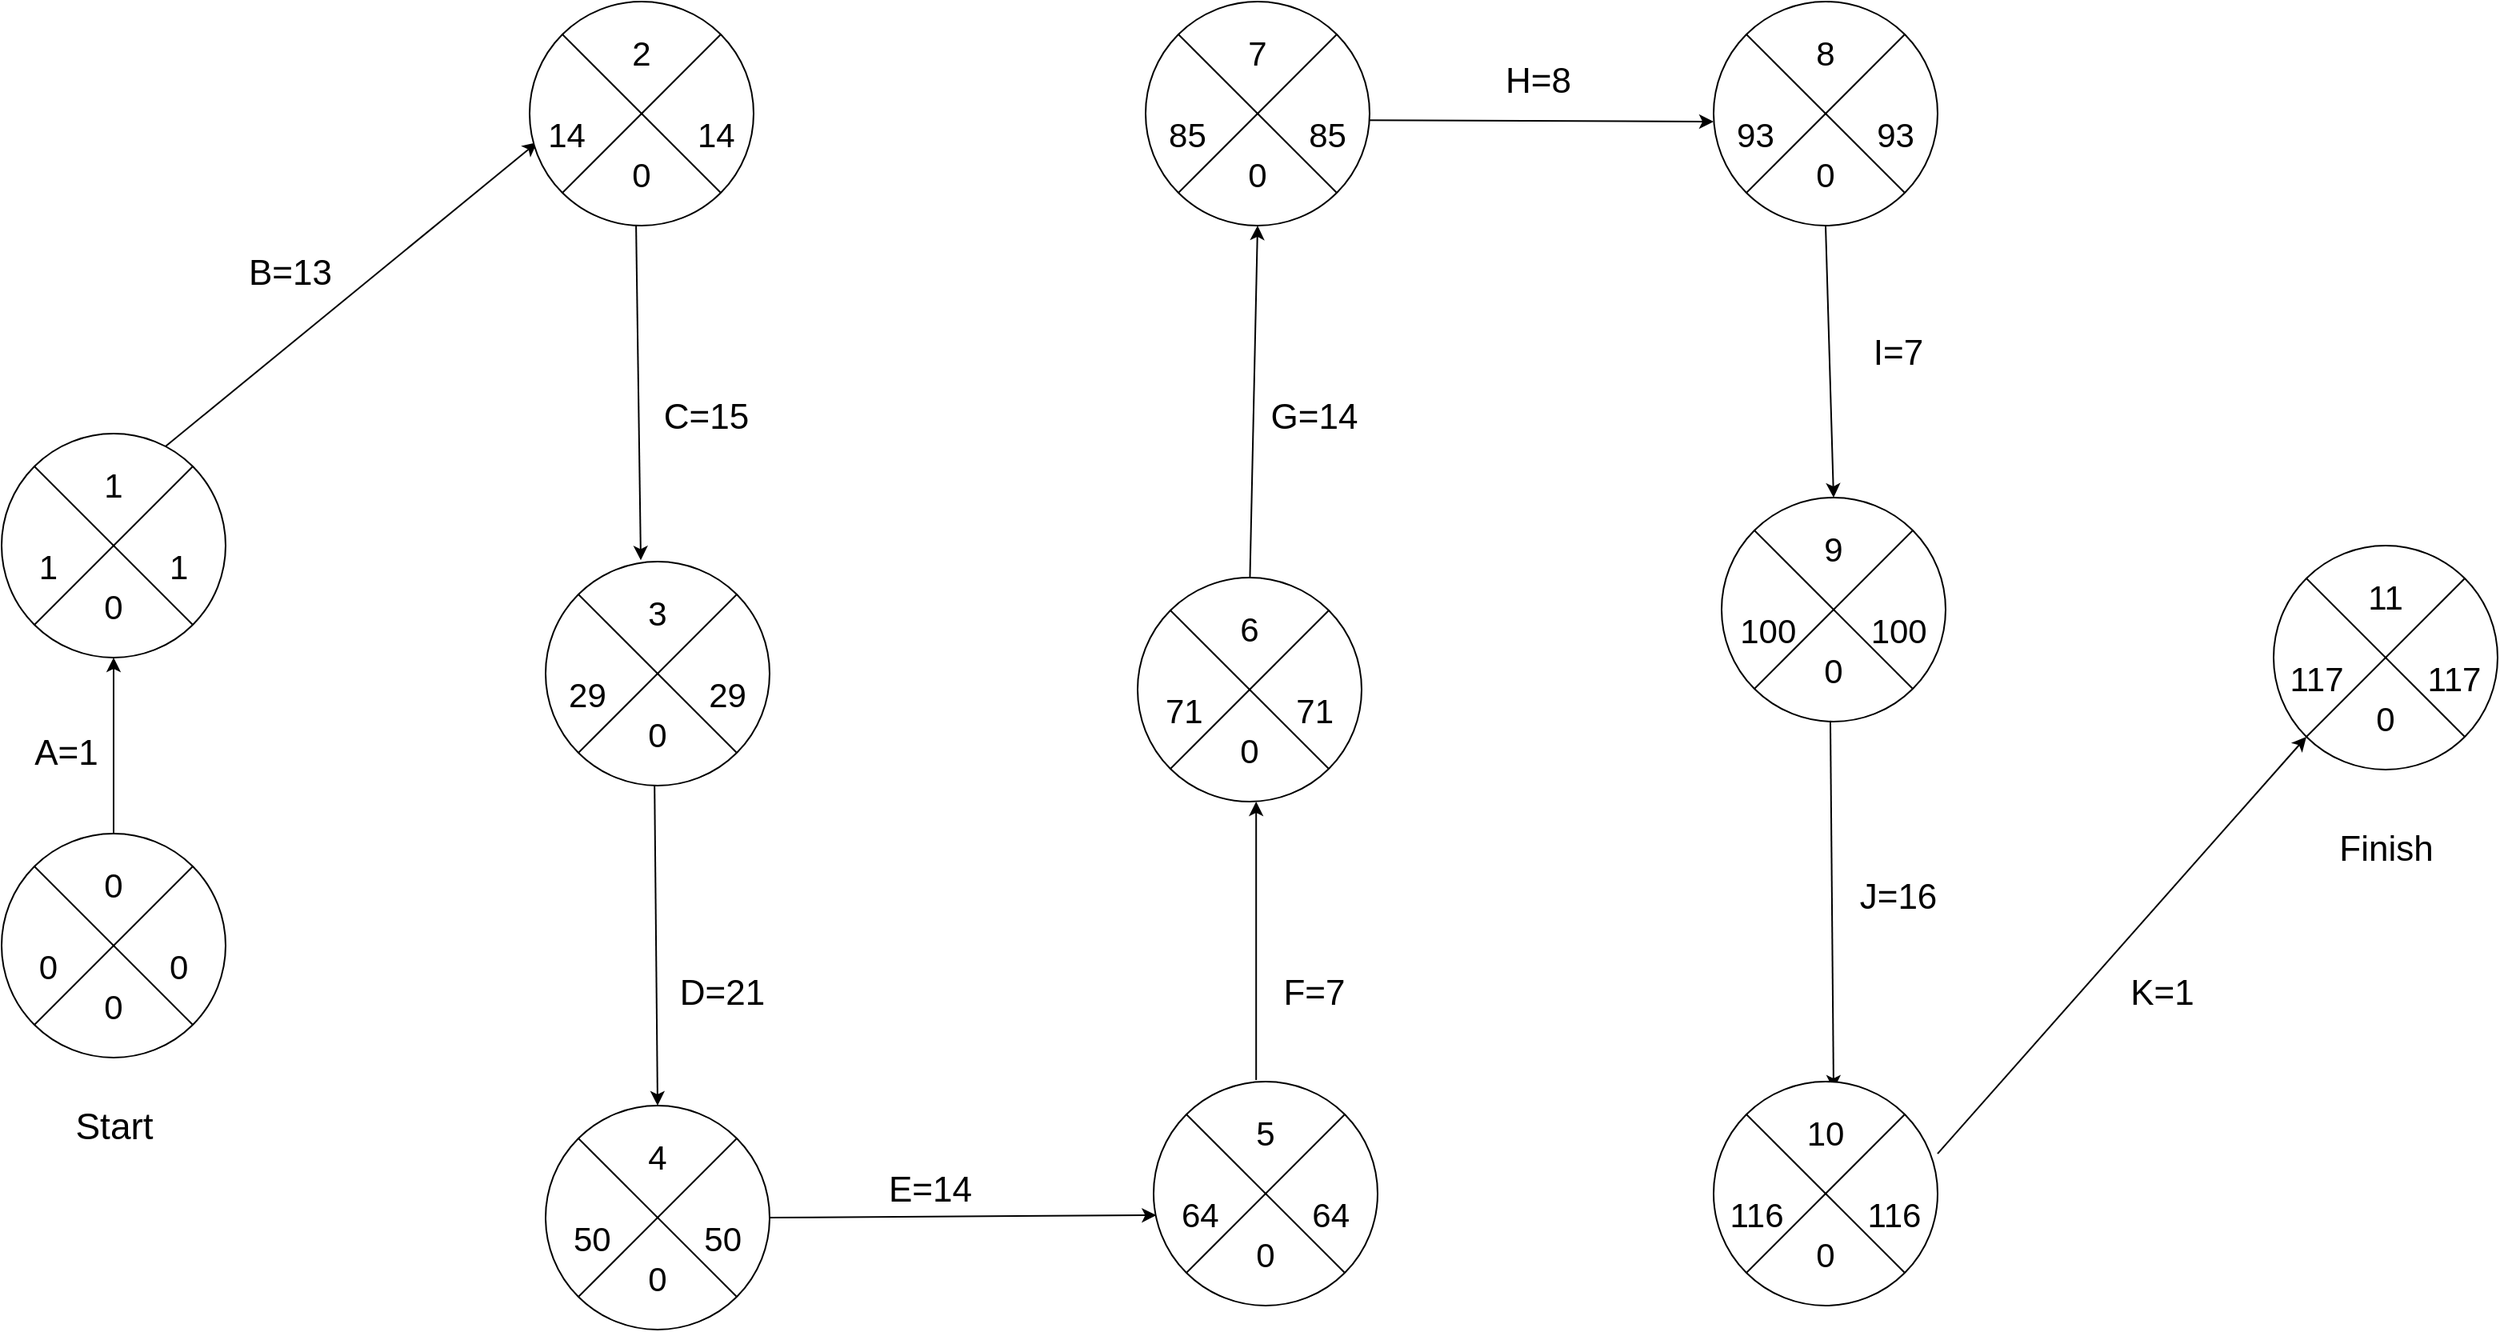 <mxfile version="22.0.1" type="device">
  <diagram name="Page-1" id="ff44883e-f642-bcb2-894b-16b3d25a3f0b">
    <mxGraphModel dx="1469" dy="1035" grid="1" gridSize="10" guides="1" tooltips="1" connect="1" arrows="1" fold="1" page="1" pageScale="1.5" pageWidth="1169" pageHeight="826" background="none" math="0" shadow="0">
      <root>
        <mxCell id="0" style=";html=1;" />
        <mxCell id="1" style=";html=1;" parent="0" />
        <mxCell id="i1qR030Ng2jJwy4FZJ-T-352" value="" style="endArrow=classic;html=1;rounded=0;entryX=0.036;entryY=0.677;entryDx=0;entryDy=0;entryPerimeter=0;" parent="1" edge="1">
          <mxGeometry width="50" height="50" relative="1" as="geometry">
            <mxPoint x="140" y="400" as="sourcePoint" />
            <mxPoint x="374.68" y="208.01" as="targetPoint" />
          </mxGeometry>
        </mxCell>
        <mxCell id="i1qR030Ng2jJwy4FZJ-T-353" value="" style="endArrow=classic;html=1;rounded=0;exitX=0.483;exitY=1.18;exitDx=0;exitDy=0;exitPerimeter=0;entryX=0.425;entryY=-0.006;entryDx=0;entryDy=0;entryPerimeter=0;" parent="1" edge="1" target="PAvH2s96CFHFJRfZWB-7-39">
          <mxGeometry width="50" height="50" relative="1" as="geometry">
            <mxPoint x="436.41" y="250.0" as="sourcePoint" />
            <mxPoint x="445" y="470" as="targetPoint" />
          </mxGeometry>
        </mxCell>
        <mxCell id="i1qR030Ng2jJwy4FZJ-T-354" value="" style="endArrow=classic;html=1;rounded=0;exitX=0.475;exitY=1.205;exitDx=0;exitDy=0;exitPerimeter=0;entryX=0.5;entryY=0;entryDx=0;entryDy=0;entryPerimeter=0;" parent="1" edge="1" target="PAvH2s96CFHFJRfZWB-7-42">
          <mxGeometry width="50" height="50" relative="1" as="geometry">
            <mxPoint x="448" y="600.0" as="sourcePoint" />
            <mxPoint x="445" y="810" as="targetPoint" />
          </mxGeometry>
        </mxCell>
        <mxCell id="i1qR030Ng2jJwy4FZJ-T-355" value="" style="endArrow=classic;html=1;rounded=0;entryX=0.013;entryY=0.604;entryDx=0;entryDy=0;entryPerimeter=0;exitX=1;exitY=0.5;exitDx=0;exitDy=0;" parent="1" edge="1" source="PAvH2s96CFHFJRfZWB-7-42">
          <mxGeometry width="50" height="50" relative="1" as="geometry">
            <mxPoint x="510" y="874.09" as="sourcePoint" />
            <mxPoint x="761.69" y="878.52" as="targetPoint" />
          </mxGeometry>
        </mxCell>
        <mxCell id="i1qR030Ng2jJwy4FZJ-T-356" value="" style="endArrow=classic;html=1;rounded=0;entryX=0.45;entryY=1.325;entryDx=0;entryDy=0;entryPerimeter=0;" parent="1" edge="1">
          <mxGeometry width="50" height="50" relative="1" as="geometry">
            <mxPoint x="824.09" y="794" as="sourcePoint" />
            <mxPoint x="824.09" y="620.0" as="targetPoint" />
          </mxGeometry>
        </mxCell>
        <mxCell id="i1qR030Ng2jJwy4FZJ-T-357" value="" style="endArrow=classic;html=1;rounded=0;entryX=0.5;entryY=1;entryDx=0;entryDy=0;" parent="1" edge="1">
          <mxGeometry width="50" height="50" relative="1" as="geometry">
            <mxPoint x="820" y="490" as="sourcePoint" />
            <mxPoint x="825" y="260" as="targetPoint" />
          </mxGeometry>
        </mxCell>
        <mxCell id="i1qR030Ng2jJwy4FZJ-T-358" value="" style="endArrow=classic;html=1;rounded=0;entryX=0;entryY=0.5;entryDx=0;entryDy=0;" parent="1" edge="1">
          <mxGeometry width="50" height="50" relative="1" as="geometry">
            <mxPoint x="890" y="194.09" as="sourcePoint" />
            <mxPoint x="1110.0" y="195" as="targetPoint" />
          </mxGeometry>
        </mxCell>
        <mxCell id="i1qR030Ng2jJwy4FZJ-T-359" value="" style="endArrow=classic;html=1;rounded=0;exitX=0.525;exitY=1.2;exitDx=0;exitDy=0;exitPerimeter=0;entryX=0.5;entryY=0;entryDx=0;entryDy=0;" parent="1" edge="1">
          <mxGeometry width="50" height="50" relative="1" as="geometry">
            <mxPoint x="1180" y="260" as="sourcePoint" />
            <mxPoint x="1185" y="430" as="targetPoint" />
          </mxGeometry>
        </mxCell>
        <mxCell id="i1qR030Ng2jJwy4FZJ-T-360" value="" style="endArrow=classic;html=1;rounded=0;exitX=0.395;exitY=1.31;exitDx=0;exitDy=0;exitPerimeter=0;entryX=0.5;entryY=0;entryDx=0;entryDy=0;" parent="1" edge="1">
          <mxGeometry width="50" height="50" relative="1" as="geometry">
            <mxPoint x="1182.9" y="560.0" as="sourcePoint" />
            <mxPoint x="1185" y="800" as="targetPoint" />
          </mxGeometry>
        </mxCell>
        <mxCell id="i1qR030Ng2jJwy4FZJ-T-361" value="" style="endArrow=classic;html=1;rounded=0;exitX=1;exitY=0.308;exitDx=0;exitDy=0;exitPerimeter=0;entryX=0;entryY=1;entryDx=0;entryDy=0;" parent="1" target="PAvH2s96CFHFJRfZWB-7-63" edge="1">
          <mxGeometry width="50" height="50" relative="1" as="geometry">
            <mxPoint x="1250" y="840.04" as="sourcePoint" />
            <mxPoint x="1400" y="690" as="targetPoint" />
          </mxGeometry>
        </mxCell>
        <mxCell id="PAvH2s96CFHFJRfZWB-7-1" value="&lt;font style=&quot;font-size: 21px;&quot;&gt;&lt;font style=&quot;font-size: 21px;&quot;&gt;1&lt;br&gt;&lt;br&gt;1&amp;nbsp; &amp;nbsp; &amp;nbsp; &amp;nbsp; &amp;nbsp; &amp;nbsp; 1&lt;/font&gt;&lt;br&gt;0&lt;br&gt;&lt;/font&gt;" style="ellipse;whiteSpace=wrap;html=1;aspect=fixed;" vertex="1" parent="1">
          <mxGeometry x="40" y="390" width="140" height="140" as="geometry" />
        </mxCell>
        <mxCell id="PAvH2s96CFHFJRfZWB-7-2" value="" style="endArrow=none;html=1;rounded=0;entryX=0;entryY=0;entryDx=0;entryDy=0;exitX=1;exitY=1;exitDx=0;exitDy=0;" edge="1" parent="1" source="PAvH2s96CFHFJRfZWB-7-1" target="PAvH2s96CFHFJRfZWB-7-1">
          <mxGeometry width="50" height="50" relative="1" as="geometry">
            <mxPoint x="150" y="560" as="sourcePoint" />
            <mxPoint x="200" y="510" as="targetPoint" />
          </mxGeometry>
        </mxCell>
        <mxCell id="PAvH2s96CFHFJRfZWB-7-3" value="" style="endArrow=none;html=1;rounded=0;entryX=1;entryY=0;entryDx=0;entryDy=0;exitX=0;exitY=1;exitDx=0;exitDy=0;elbow=vertical;" edge="1" parent="1" source="PAvH2s96CFHFJRfZWB-7-1" target="PAvH2s96CFHFJRfZWB-7-1">
          <mxGeometry width="50" height="50" relative="1" as="geometry">
            <mxPoint x="70" y="490" as="sourcePoint" />
            <mxPoint x="120" y="440" as="targetPoint" />
          </mxGeometry>
        </mxCell>
        <mxCell id="PAvH2s96CFHFJRfZWB-7-36" value="&lt;font style=&quot;font-size: 21px;&quot;&gt;&lt;font style=&quot;font-size: 21px;&quot;&gt;2&lt;br&gt;&lt;br&gt;14&amp;nbsp; &amp;nbsp; &amp;nbsp; &amp;nbsp; &amp;nbsp; &amp;nbsp; 14&lt;/font&gt;&lt;br&gt;0&lt;br&gt;&lt;/font&gt;" style="ellipse;whiteSpace=wrap;html=1;aspect=fixed;" vertex="1" parent="1">
          <mxGeometry x="370" y="120" width="140" height="140" as="geometry" />
        </mxCell>
        <mxCell id="PAvH2s96CFHFJRfZWB-7-37" value="" style="endArrow=none;html=1;rounded=0;entryX=0;entryY=0;entryDx=0;entryDy=0;exitX=1;exitY=1;exitDx=0;exitDy=0;" edge="1" parent="1" source="PAvH2s96CFHFJRfZWB-7-36" target="PAvH2s96CFHFJRfZWB-7-36">
          <mxGeometry width="50" height="50" relative="1" as="geometry">
            <mxPoint x="540" y="350" as="sourcePoint" />
            <mxPoint x="590" y="300" as="targetPoint" />
          </mxGeometry>
        </mxCell>
        <mxCell id="PAvH2s96CFHFJRfZWB-7-38" value="" style="endArrow=none;html=1;rounded=0;entryX=1;entryY=0;entryDx=0;entryDy=0;exitX=0;exitY=1;exitDx=0;exitDy=0;elbow=vertical;" edge="1" parent="1" source="PAvH2s96CFHFJRfZWB-7-36" target="PAvH2s96CFHFJRfZWB-7-36">
          <mxGeometry width="50" height="50" relative="1" as="geometry">
            <mxPoint x="460" y="280" as="sourcePoint" />
            <mxPoint x="510" y="230" as="targetPoint" />
          </mxGeometry>
        </mxCell>
        <mxCell id="PAvH2s96CFHFJRfZWB-7-39" value="&lt;font style=&quot;font-size: 21px;&quot;&gt;&lt;font style=&quot;font-size: 21px;&quot;&gt;3&lt;br&gt;&lt;br&gt;29&amp;nbsp; &amp;nbsp; &amp;nbsp; &amp;nbsp; &amp;nbsp; &amp;nbsp;29&lt;/font&gt;&lt;br&gt;0&lt;br&gt;&lt;/font&gt;" style="ellipse;whiteSpace=wrap;html=1;aspect=fixed;" vertex="1" parent="1">
          <mxGeometry x="380" y="470" width="140" height="140" as="geometry" />
        </mxCell>
        <mxCell id="PAvH2s96CFHFJRfZWB-7-40" value="" style="endArrow=none;html=1;rounded=0;entryX=0;entryY=0;entryDx=0;entryDy=0;exitX=1;exitY=1;exitDx=0;exitDy=0;" edge="1" parent="1" source="PAvH2s96CFHFJRfZWB-7-39" target="PAvH2s96CFHFJRfZWB-7-39">
          <mxGeometry width="50" height="50" relative="1" as="geometry">
            <mxPoint x="490" y="640" as="sourcePoint" />
            <mxPoint x="540" y="590" as="targetPoint" />
          </mxGeometry>
        </mxCell>
        <mxCell id="PAvH2s96CFHFJRfZWB-7-41" value="" style="endArrow=none;html=1;rounded=0;entryX=1;entryY=0;entryDx=0;entryDy=0;exitX=0;exitY=1;exitDx=0;exitDy=0;elbow=vertical;" edge="1" parent="1" source="PAvH2s96CFHFJRfZWB-7-39" target="PAvH2s96CFHFJRfZWB-7-39">
          <mxGeometry width="50" height="50" relative="1" as="geometry">
            <mxPoint x="410" y="570" as="sourcePoint" />
            <mxPoint x="460" y="520" as="targetPoint" />
          </mxGeometry>
        </mxCell>
        <mxCell id="PAvH2s96CFHFJRfZWB-7-42" value="&lt;font style=&quot;font-size: 21px;&quot;&gt;&lt;font style=&quot;font-size: 21px;&quot;&gt;4&lt;br&gt;&lt;br&gt;50&amp;nbsp; &amp;nbsp; &amp;nbsp; &amp;nbsp; &amp;nbsp; 50&lt;/font&gt;&lt;br&gt;0&lt;br&gt;&lt;/font&gt;" style="ellipse;whiteSpace=wrap;html=1;aspect=fixed;" vertex="1" parent="1">
          <mxGeometry x="380" y="810" width="140" height="140" as="geometry" />
        </mxCell>
        <mxCell id="PAvH2s96CFHFJRfZWB-7-43" value="" style="endArrow=none;html=1;rounded=0;entryX=0;entryY=0;entryDx=0;entryDy=0;exitX=1;exitY=1;exitDx=0;exitDy=0;" edge="1" parent="1" source="PAvH2s96CFHFJRfZWB-7-42" target="PAvH2s96CFHFJRfZWB-7-42">
          <mxGeometry width="50" height="50" relative="1" as="geometry">
            <mxPoint x="480" y="980" as="sourcePoint" />
            <mxPoint x="530" y="930" as="targetPoint" />
          </mxGeometry>
        </mxCell>
        <mxCell id="PAvH2s96CFHFJRfZWB-7-44" value="" style="endArrow=none;html=1;rounded=0;entryX=1;entryY=0;entryDx=0;entryDy=0;exitX=0;exitY=1;exitDx=0;exitDy=0;elbow=vertical;" edge="1" parent="1" source="PAvH2s96CFHFJRfZWB-7-42" target="PAvH2s96CFHFJRfZWB-7-42">
          <mxGeometry width="50" height="50" relative="1" as="geometry">
            <mxPoint x="410" y="910" as="sourcePoint" />
            <mxPoint x="460" y="860" as="targetPoint" />
          </mxGeometry>
        </mxCell>
        <mxCell id="PAvH2s96CFHFJRfZWB-7-45" value="&lt;font style=&quot;font-size: 21px;&quot;&gt;&lt;font style=&quot;font-size: 21px;&quot;&gt;5&lt;br&gt;&lt;br&gt;64&amp;nbsp; &amp;nbsp; &amp;nbsp; &amp;nbsp; &amp;nbsp; 64&lt;/font&gt;&lt;br&gt;0&lt;br&gt;&lt;/font&gt;" style="ellipse;whiteSpace=wrap;html=1;aspect=fixed;" vertex="1" parent="1">
          <mxGeometry x="760" y="795" width="140" height="140" as="geometry" />
        </mxCell>
        <mxCell id="PAvH2s96CFHFJRfZWB-7-46" value="" style="endArrow=none;html=1;rounded=0;entryX=0;entryY=0;entryDx=0;entryDy=0;exitX=1;exitY=1;exitDx=0;exitDy=0;" edge="1" parent="1" source="PAvH2s96CFHFJRfZWB-7-45" target="PAvH2s96CFHFJRfZWB-7-45">
          <mxGeometry width="50" height="50" relative="1" as="geometry">
            <mxPoint x="870" y="965" as="sourcePoint" />
            <mxPoint x="920" y="915" as="targetPoint" />
          </mxGeometry>
        </mxCell>
        <mxCell id="PAvH2s96CFHFJRfZWB-7-47" value="" style="endArrow=none;html=1;rounded=0;entryX=1;entryY=0;entryDx=0;entryDy=0;exitX=0;exitY=1;exitDx=0;exitDy=0;elbow=vertical;" edge="1" parent="1" source="PAvH2s96CFHFJRfZWB-7-45" target="PAvH2s96CFHFJRfZWB-7-45">
          <mxGeometry width="50" height="50" relative="1" as="geometry">
            <mxPoint x="790" y="895" as="sourcePoint" />
            <mxPoint x="840" y="845" as="targetPoint" />
          </mxGeometry>
        </mxCell>
        <mxCell id="PAvH2s96CFHFJRfZWB-7-48" value="&lt;font style=&quot;font-size: 21px;&quot;&gt;&lt;font style=&quot;font-size: 21px;&quot;&gt;7&lt;br&gt;&lt;br&gt;85&amp;nbsp; &amp;nbsp; &amp;nbsp; &amp;nbsp; &amp;nbsp; &amp;nbsp;85&lt;/font&gt;&lt;br&gt;0&lt;br&gt;&lt;/font&gt;" style="ellipse;whiteSpace=wrap;html=1;aspect=fixed;" vertex="1" parent="1">
          <mxGeometry x="755" y="120" width="140" height="140" as="geometry" />
        </mxCell>
        <mxCell id="PAvH2s96CFHFJRfZWB-7-49" value="" style="endArrow=none;html=1;rounded=0;entryX=0;entryY=0;entryDx=0;entryDy=0;exitX=1;exitY=1;exitDx=0;exitDy=0;" edge="1" parent="1" source="PAvH2s96CFHFJRfZWB-7-48" target="PAvH2s96CFHFJRfZWB-7-48">
          <mxGeometry width="50" height="50" relative="1" as="geometry">
            <mxPoint x="820" y="230" as="sourcePoint" />
            <mxPoint x="870" y="180" as="targetPoint" />
          </mxGeometry>
        </mxCell>
        <mxCell id="PAvH2s96CFHFJRfZWB-7-50" value="" style="endArrow=none;html=1;rounded=0;entryX=1;entryY=0;entryDx=0;entryDy=0;exitX=0;exitY=1;exitDx=0;exitDy=0;elbow=vertical;" edge="1" parent="1" source="PAvH2s96CFHFJRfZWB-7-48" target="PAvH2s96CFHFJRfZWB-7-48">
          <mxGeometry width="50" height="50" relative="1" as="geometry">
            <mxPoint x="740" y="160" as="sourcePoint" />
            <mxPoint x="790" y="110" as="targetPoint" />
          </mxGeometry>
        </mxCell>
        <mxCell id="PAvH2s96CFHFJRfZWB-7-51" value="&lt;font style=&quot;font-size: 21px;&quot;&gt;&lt;font style=&quot;font-size: 21px;&quot;&gt;6&lt;br&gt;&lt;br&gt;71&amp;nbsp; &amp;nbsp; &amp;nbsp; &amp;nbsp; &amp;nbsp; 71&lt;/font&gt;&lt;br&gt;0&lt;br&gt;&lt;/font&gt;" style="ellipse;whiteSpace=wrap;html=1;aspect=fixed;" vertex="1" parent="1">
          <mxGeometry x="750" y="480" width="140" height="140" as="geometry" />
        </mxCell>
        <mxCell id="PAvH2s96CFHFJRfZWB-7-52" value="" style="endArrow=none;html=1;rounded=0;entryX=0;entryY=0;entryDx=0;entryDy=0;exitX=1;exitY=1;exitDx=0;exitDy=0;" edge="1" parent="1" source="PAvH2s96CFHFJRfZWB-7-51" target="PAvH2s96CFHFJRfZWB-7-51">
          <mxGeometry width="50" height="50" relative="1" as="geometry">
            <mxPoint x="1020" y="810" as="sourcePoint" />
            <mxPoint x="1070" y="760" as="targetPoint" />
          </mxGeometry>
        </mxCell>
        <mxCell id="PAvH2s96CFHFJRfZWB-7-53" value="" style="endArrow=none;html=1;rounded=0;entryX=1;entryY=0;entryDx=0;entryDy=0;exitX=0;exitY=1;exitDx=0;exitDy=0;elbow=horizontal;" edge="1" parent="1" source="PAvH2s96CFHFJRfZWB-7-51" target="PAvH2s96CFHFJRfZWB-7-51">
          <mxGeometry width="50" height="50" relative="1" as="geometry">
            <mxPoint x="940" y="740" as="sourcePoint" />
            <mxPoint x="990" y="690" as="targetPoint" />
          </mxGeometry>
        </mxCell>
        <mxCell id="PAvH2s96CFHFJRfZWB-7-54" value="&lt;font style=&quot;font-size: 21px;&quot;&gt;&lt;font style=&quot;font-size: 21px;&quot;&gt;8&lt;br&gt;&lt;br&gt;93&amp;nbsp; &amp;nbsp; &amp;nbsp; &amp;nbsp; &amp;nbsp; &amp;nbsp;93&lt;/font&gt;&lt;br&gt;0&lt;br&gt;&lt;/font&gt;" style="ellipse;whiteSpace=wrap;html=1;aspect=fixed;" vertex="1" parent="1">
          <mxGeometry x="1110" y="120" width="140" height="140" as="geometry" />
        </mxCell>
        <mxCell id="PAvH2s96CFHFJRfZWB-7-55" value="" style="endArrow=none;html=1;rounded=0;entryX=0;entryY=0;entryDx=0;entryDy=0;exitX=1;exitY=1;exitDx=0;exitDy=0;" edge="1" parent="1" source="PAvH2s96CFHFJRfZWB-7-54" target="PAvH2s96CFHFJRfZWB-7-54">
          <mxGeometry width="50" height="50" relative="1" as="geometry">
            <mxPoint x="1220" y="290" as="sourcePoint" />
            <mxPoint x="1270" y="240" as="targetPoint" />
          </mxGeometry>
        </mxCell>
        <mxCell id="PAvH2s96CFHFJRfZWB-7-56" value="" style="endArrow=none;html=1;rounded=0;entryX=1;entryY=0;entryDx=0;entryDy=0;exitX=0;exitY=1;exitDx=0;exitDy=0;elbow=vertical;" edge="1" parent="1" source="PAvH2s96CFHFJRfZWB-7-54" target="PAvH2s96CFHFJRfZWB-7-54">
          <mxGeometry width="50" height="50" relative="1" as="geometry">
            <mxPoint x="1140" y="220" as="sourcePoint" />
            <mxPoint x="1190" y="170" as="targetPoint" />
          </mxGeometry>
        </mxCell>
        <mxCell id="PAvH2s96CFHFJRfZWB-7-57" value="&lt;font style=&quot;font-size: 21px;&quot;&gt;&lt;font style=&quot;font-size: 21px;&quot;&gt;9&lt;br&gt;&lt;br&gt;100&amp;nbsp; &amp;nbsp; &amp;nbsp; &amp;nbsp; 100&lt;/font&gt;&lt;br&gt;0&lt;br&gt;&lt;/font&gt;" style="ellipse;whiteSpace=wrap;html=1;aspect=fixed;" vertex="1" parent="1">
          <mxGeometry x="1115" y="430" width="140" height="140" as="geometry" />
        </mxCell>
        <mxCell id="PAvH2s96CFHFJRfZWB-7-58" value="" style="endArrow=none;html=1;rounded=0;entryX=0;entryY=0;entryDx=0;entryDy=0;exitX=1;exitY=1;exitDx=0;exitDy=0;" edge="1" parent="1" source="PAvH2s96CFHFJRfZWB-7-57" target="PAvH2s96CFHFJRfZWB-7-57">
          <mxGeometry width="50" height="50" relative="1" as="geometry">
            <mxPoint x="1225" y="600" as="sourcePoint" />
            <mxPoint x="1275" y="550" as="targetPoint" />
          </mxGeometry>
        </mxCell>
        <mxCell id="PAvH2s96CFHFJRfZWB-7-59" value="" style="endArrow=none;html=1;rounded=0;entryX=1;entryY=0;entryDx=0;entryDy=0;exitX=0;exitY=1;exitDx=0;exitDy=0;elbow=horizontal;" edge="1" parent="1" source="PAvH2s96CFHFJRfZWB-7-57" target="PAvH2s96CFHFJRfZWB-7-57">
          <mxGeometry width="50" height="50" relative="1" as="geometry">
            <mxPoint x="1145" y="530" as="sourcePoint" />
            <mxPoint x="1195" y="480" as="targetPoint" />
          </mxGeometry>
        </mxCell>
        <mxCell id="PAvH2s96CFHFJRfZWB-7-60" value="&lt;font style=&quot;font-size: 21px;&quot;&gt;&lt;font style=&quot;font-size: 21px;&quot;&gt;10&lt;br&gt;&lt;br&gt;116&amp;nbsp; &amp;nbsp; &amp;nbsp; &amp;nbsp; &amp;nbsp;116&lt;/font&gt;&lt;br&gt;0&lt;br&gt;&lt;/font&gt;" style="ellipse;whiteSpace=wrap;html=1;aspect=fixed;" vertex="1" parent="1">
          <mxGeometry x="1110" y="795" width="140" height="140" as="geometry" />
        </mxCell>
        <mxCell id="PAvH2s96CFHFJRfZWB-7-61" value="" style="endArrow=none;html=1;rounded=0;entryX=0;entryY=0;entryDx=0;entryDy=0;exitX=1;exitY=1;exitDx=0;exitDy=0;" edge="1" parent="1" source="PAvH2s96CFHFJRfZWB-7-60" target="PAvH2s96CFHFJRfZWB-7-60">
          <mxGeometry width="50" height="50" relative="1" as="geometry">
            <mxPoint x="1220" y="965" as="sourcePoint" />
            <mxPoint x="1270" y="915" as="targetPoint" />
          </mxGeometry>
        </mxCell>
        <mxCell id="PAvH2s96CFHFJRfZWB-7-62" value="" style="endArrow=none;html=1;rounded=0;entryX=1;entryY=0;entryDx=0;entryDy=0;exitX=0;exitY=1;exitDx=0;exitDy=0;elbow=vertical;" edge="1" parent="1" source="PAvH2s96CFHFJRfZWB-7-60" target="PAvH2s96CFHFJRfZWB-7-60">
          <mxGeometry width="50" height="50" relative="1" as="geometry">
            <mxPoint x="1140" y="895" as="sourcePoint" />
            <mxPoint x="1190" y="845" as="targetPoint" />
          </mxGeometry>
        </mxCell>
        <mxCell id="PAvH2s96CFHFJRfZWB-7-63" value="&lt;font style=&quot;font-size: 21px;&quot;&gt;&lt;font style=&quot;font-size: 21px;&quot;&gt;11&lt;br&gt;&lt;br&gt;117&amp;nbsp; &amp;nbsp; &amp;nbsp; &amp;nbsp; &amp;nbsp;117&lt;/font&gt;&lt;br&gt;0&lt;br&gt;&lt;/font&gt;" style="ellipse;whiteSpace=wrap;html=1;aspect=fixed;" vertex="1" parent="1">
          <mxGeometry x="1460" y="460" width="140" height="140" as="geometry" />
        </mxCell>
        <mxCell id="PAvH2s96CFHFJRfZWB-7-64" value="" style="endArrow=none;html=1;rounded=0;entryX=0;entryY=0;entryDx=0;entryDy=0;exitX=1;exitY=1;exitDx=0;exitDy=0;" edge="1" parent="1" source="PAvH2s96CFHFJRfZWB-7-63" target="PAvH2s96CFHFJRfZWB-7-63">
          <mxGeometry width="50" height="50" relative="1" as="geometry">
            <mxPoint x="1640" y="620" as="sourcePoint" />
            <mxPoint x="1690" y="570" as="targetPoint" />
          </mxGeometry>
        </mxCell>
        <mxCell id="PAvH2s96CFHFJRfZWB-7-65" value="" style="endArrow=none;html=1;rounded=0;entryX=1;entryY=0;entryDx=0;entryDy=0;exitX=0;exitY=1;exitDx=0;exitDy=0;elbow=vertical;" edge="1" parent="1" source="PAvH2s96CFHFJRfZWB-7-63" target="PAvH2s96CFHFJRfZWB-7-63">
          <mxGeometry width="50" height="50" relative="1" as="geometry">
            <mxPoint x="1560" y="550" as="sourcePoint" />
            <mxPoint x="1610" y="500" as="targetPoint" />
          </mxGeometry>
        </mxCell>
        <mxCell id="PAvH2s96CFHFJRfZWB-7-70" value="&lt;font style=&quot;font-size: 21px;&quot;&gt;&lt;font style=&quot;font-size: 21px;&quot;&gt;0&lt;br&gt;&lt;br&gt;0&amp;nbsp; &amp;nbsp; &amp;nbsp; &amp;nbsp; &amp;nbsp; &amp;nbsp; 0&lt;/font&gt;&lt;br&gt;0&lt;br&gt;&lt;/font&gt;" style="ellipse;whiteSpace=wrap;html=1;aspect=fixed;" vertex="1" parent="1">
          <mxGeometry x="40" y="640" width="140" height="140" as="geometry" />
        </mxCell>
        <mxCell id="PAvH2s96CFHFJRfZWB-7-71" value="" style="endArrow=none;html=1;rounded=0;entryX=0;entryY=0;entryDx=0;entryDy=0;exitX=1;exitY=1;exitDx=0;exitDy=0;" edge="1" parent="1" source="PAvH2s96CFHFJRfZWB-7-70" target="PAvH2s96CFHFJRfZWB-7-70">
          <mxGeometry width="50" height="50" relative="1" as="geometry">
            <mxPoint x="240" y="830" as="sourcePoint" />
            <mxPoint x="290" y="780" as="targetPoint" />
          </mxGeometry>
        </mxCell>
        <mxCell id="PAvH2s96CFHFJRfZWB-7-72" value="" style="endArrow=none;html=1;rounded=0;entryX=1;entryY=0;entryDx=0;entryDy=0;exitX=0;exitY=1;exitDx=0;exitDy=0;elbow=vertical;" edge="1" parent="1" source="PAvH2s96CFHFJRfZWB-7-70" target="PAvH2s96CFHFJRfZWB-7-70">
          <mxGeometry width="50" height="50" relative="1" as="geometry">
            <mxPoint x="160" y="760" as="sourcePoint" />
            <mxPoint x="210" y="710" as="targetPoint" />
          </mxGeometry>
        </mxCell>
        <mxCell id="PAvH2s96CFHFJRfZWB-7-73" value="" style="endArrow=classic;html=1;rounded=0;entryX=0.5;entryY=1;entryDx=0;entryDy=0;exitX=0.5;exitY=0;exitDx=0;exitDy=0;" edge="1" parent="1" source="PAvH2s96CFHFJRfZWB-7-70" target="PAvH2s96CFHFJRfZWB-7-1">
          <mxGeometry width="50" height="50" relative="1" as="geometry">
            <mxPoint x="230" y="520" as="sourcePoint" />
            <mxPoint x="464.68" y="328.01" as="targetPoint" />
          </mxGeometry>
        </mxCell>
        <mxCell id="PAvH2s96CFHFJRfZWB-7-74" value="&lt;font style=&quot;font-size: 23px;&quot;&gt;Start&lt;/font&gt;" style="text;html=1;align=center;verticalAlign=middle;resizable=0;points=[];autosize=1;strokeColor=none;fillColor=none;" vertex="1" parent="1">
          <mxGeometry x="75" y="803" width="70" height="40" as="geometry" />
        </mxCell>
        <mxCell id="PAvH2s96CFHFJRfZWB-7-75" value="&lt;font style=&quot;font-size: 22px;&quot;&gt;A=1&lt;/font&gt;" style="text;html=1;align=center;verticalAlign=middle;resizable=0;points=[];autosize=1;strokeColor=none;fillColor=none;" vertex="1" parent="1">
          <mxGeometry x="50" y="570" width="60" height="40" as="geometry" />
        </mxCell>
        <mxCell id="PAvH2s96CFHFJRfZWB-7-76" value="&lt;font style=&quot;font-size: 22px;&quot;&gt;B=13&lt;/font&gt;" style="text;html=1;align=center;verticalAlign=middle;resizable=0;points=[];autosize=1;strokeColor=none;fillColor=none;" vertex="1" parent="1">
          <mxGeometry x="180" y="270" width="80" height="40" as="geometry" />
        </mxCell>
        <mxCell id="PAvH2s96CFHFJRfZWB-7-82" value="&lt;font style=&quot;font-size: 22px;&quot;&gt;Finish&lt;/font&gt;" style="text;html=1;align=center;verticalAlign=middle;resizable=0;points=[];autosize=1;strokeColor=none;fillColor=none;" vertex="1" parent="1">
          <mxGeometry x="1490" y="630" width="80" height="40" as="geometry" />
        </mxCell>
        <mxCell id="PAvH2s96CFHFJRfZWB-7-83" value="&lt;font style=&quot;font-size: 22px;&quot;&gt;C=15&lt;/font&gt;" style="text;html=1;align=center;verticalAlign=middle;resizable=0;points=[];autosize=1;strokeColor=none;fillColor=none;" vertex="1" parent="1">
          <mxGeometry x="440" y="360" width="80" height="40" as="geometry" />
        </mxCell>
        <mxCell id="PAvH2s96CFHFJRfZWB-7-84" value="&lt;font style=&quot;font-size: 22px;&quot;&gt;D=21&lt;/font&gt;" style="text;html=1;align=center;verticalAlign=middle;resizable=0;points=[];autosize=1;strokeColor=none;fillColor=none;" vertex="1" parent="1">
          <mxGeometry x="450" y="720" width="80" height="40" as="geometry" />
        </mxCell>
        <mxCell id="PAvH2s96CFHFJRfZWB-7-85" value="&lt;font style=&quot;font-size: 22px;&quot;&gt;E=14&lt;/font&gt;" style="text;html=1;align=center;verticalAlign=middle;resizable=0;points=[];autosize=1;strokeColor=none;fillColor=none;" vertex="1" parent="1">
          <mxGeometry x="580" y="843" width="80" height="40" as="geometry" />
        </mxCell>
        <mxCell id="PAvH2s96CFHFJRfZWB-7-86" value="&lt;font style=&quot;font-size: 22px;&quot;&gt;F=7&lt;/font&gt;" style="text;html=1;align=center;verticalAlign=middle;resizable=0;points=[];autosize=1;strokeColor=none;fillColor=none;" vertex="1" parent="1">
          <mxGeometry x="830" y="720" width="60" height="40" as="geometry" />
        </mxCell>
        <mxCell id="PAvH2s96CFHFJRfZWB-7-87" value="&lt;font style=&quot;font-size: 22px;&quot;&gt;G=14&lt;/font&gt;" style="text;html=1;align=center;verticalAlign=middle;resizable=0;points=[];autosize=1;strokeColor=none;fillColor=none;" vertex="1" parent="1">
          <mxGeometry x="820" y="360" width="80" height="40" as="geometry" />
        </mxCell>
        <mxCell id="PAvH2s96CFHFJRfZWB-7-88" value="&lt;font style=&quot;font-size: 22px;&quot;&gt;H=8&lt;/font&gt;" style="text;html=1;align=center;verticalAlign=middle;resizable=0;points=[];autosize=1;strokeColor=none;fillColor=none;" vertex="1" parent="1">
          <mxGeometry x="970" y="150" width="60" height="40" as="geometry" />
        </mxCell>
        <mxCell id="PAvH2s96CFHFJRfZWB-7-89" value="&lt;font style=&quot;font-size: 22px;&quot;&gt;I=7&lt;/font&gt;" style="text;html=1;align=center;verticalAlign=middle;resizable=0;points=[];autosize=1;strokeColor=none;fillColor=none;" vertex="1" parent="1">
          <mxGeometry x="1200" y="320" width="50" height="40" as="geometry" />
        </mxCell>
        <mxCell id="PAvH2s96CFHFJRfZWB-7-90" value="&lt;font style=&quot;font-size: 22px;&quot;&gt;J=16&lt;/font&gt;" style="text;html=1;align=center;verticalAlign=middle;resizable=0;points=[];autosize=1;strokeColor=none;fillColor=none;" vertex="1" parent="1">
          <mxGeometry x="1190" y="660" width="70" height="40" as="geometry" />
        </mxCell>
        <mxCell id="PAvH2s96CFHFJRfZWB-7-91" value="&lt;font style=&quot;font-size: 22px;&quot;&gt;K=1&lt;/font&gt;" style="text;html=1;align=center;verticalAlign=middle;resizable=0;points=[];autosize=1;strokeColor=none;fillColor=none;" vertex="1" parent="1">
          <mxGeometry x="1360" y="720" width="60" height="40" as="geometry" />
        </mxCell>
      </root>
    </mxGraphModel>
  </diagram>
</mxfile>
